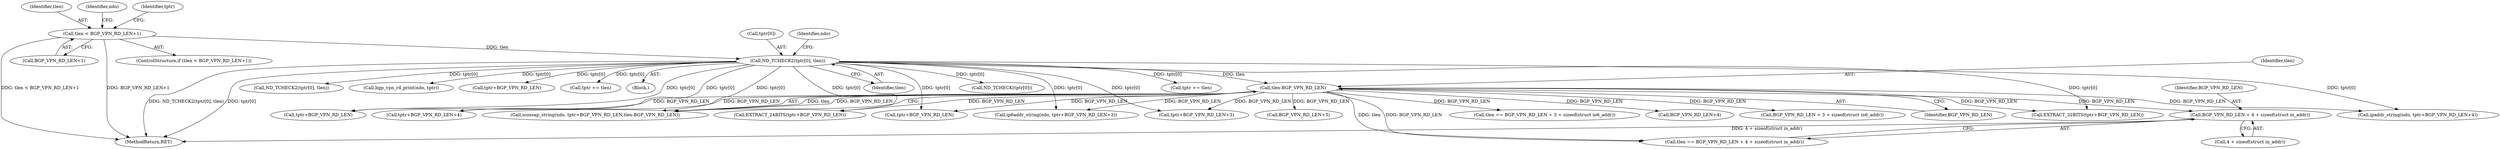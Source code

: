 digraph "0_tcpdump_13d52e9c0e7caf7e6325b0051bc90a49968be67f@API" {
"1001030" [label="(Call,BGP_VPN_RD_LEN + 4 + sizeof(struct in_addr))"];
"1001023" [label="(Call,tlen-BGP_VPN_RD_LEN)"];
"1001004" [label="(Call,ND_TCHECK2(tptr[0], tlen))"];
"1000989" [label="(Call,tlen < BGP_VPN_RD_LEN+1)"];
"1001028" [label="(Call,tlen == BGP_VPN_RD_LEN + 4 + sizeof(struct in_addr))"];
"1001011" [label="(Identifier,ndo)"];
"1001129" [label="(Call,tptr += tlen)"];
"1001047" [label="(Call,ipaddr_string(ndo, tptr+BGP_VPN_RD_LEN+4))"];
"1001049" [label="(Call,tptr+BGP_VPN_RD_LEN+4)"];
"1001091" [label="(Call,ND_TCHECK2(tptr[0], tlen))"];
"1001023" [label="(Call,tlen-BGP_VPN_RD_LEN)"];
"1001038" [label="(Call,tptr+BGP_VPN_RD_LEN)"];
"1000990" [label="(Identifier,tlen)"];
"1000989" [label="(Call,tlen < BGP_VPN_RD_LEN+1)"];
"1001057" [label="(Call,tlen == BGP_VPN_RD_LEN + 3 + sizeof(struct in6_addr))"];
"1001004" [label="(Call,ND_TCHECK2(tptr[0], tlen))"];
"1001005" [label="(Call,tptr[0])"];
"1001015" [label="(Call,bgp_vpn_rd_print(ndo, tptr))"];
"1001051" [label="(Call,BGP_VPN_RD_LEN+4)"];
"1001030" [label="(Call,BGP_VPN_RD_LEN + 4 + sizeof(struct in_addr))"];
"1001020" [label="(Call,tptr+BGP_VPN_RD_LEN)"];
"1001059" [label="(Call,BGP_VPN_RD_LEN + 3 + sizeof(struct in6_addr))"];
"1000988" [label="(ControlStructure,if (tlen < BGP_VPN_RD_LEN+1))"];
"1001025" [label="(Identifier,BGP_VPN_RD_LEN)"];
"1001024" [label="(Identifier,tlen)"];
"1001083" [label="(Call,tptr += tlen)"];
"1000991" [label="(Call,BGP_VPN_RD_LEN+1)"];
"1001003" [label="(Block,)"];
"1001076" [label="(Call,ip6addr_string(ndo, tptr+BGP_VPN_RD_LEN+3))"];
"1001032" [label="(Call,4 + sizeof(struct in_addr))"];
"1001031" [label="(Identifier,BGP_VPN_RD_LEN)"];
"1001078" [label="(Call,tptr+BGP_VPN_RD_LEN+3)"];
"1001037" [label="(Call,EXTRACT_32BITS(tptr+BGP_VPN_RD_LEN))"];
"1001018" [label="(Call,isonsap_string(ndo, tptr+BGP_VPN_RD_LEN,tlen-BGP_VPN_RD_LEN))"];
"1001080" [label="(Call,BGP_VPN_RD_LEN+3)"];
"1001008" [label="(Identifier,tlen)"];
"1001067" [label="(Call,tptr+BGP_VPN_RD_LEN)"];
"1000997" [label="(Identifier,ndo)"];
"1001132" [label="(Call,ND_TCHECK(tptr[0]))"];
"1001006" [label="(Identifier,tptr)"];
"1001066" [label="(Call,EXTRACT_24BITS(tptr+BGP_VPN_RD_LEN))"];
"1002937" [label="(MethodReturn,RET)"];
"1001030" -> "1001028"  [label="AST: "];
"1001030" -> "1001032"  [label="CFG: "];
"1001031" -> "1001030"  [label="AST: "];
"1001032" -> "1001030"  [label="AST: "];
"1001028" -> "1001030"  [label="CFG: "];
"1001030" -> "1002937"  [label="DDG: 4 + sizeof(struct in_addr)"];
"1001023" -> "1001030"  [label="DDG: BGP_VPN_RD_LEN"];
"1001023" -> "1001018"  [label="AST: "];
"1001023" -> "1001025"  [label="CFG: "];
"1001024" -> "1001023"  [label="AST: "];
"1001025" -> "1001023"  [label="AST: "];
"1001018" -> "1001023"  [label="CFG: "];
"1001023" -> "1001018"  [label="DDG: tlen"];
"1001023" -> "1001018"  [label="DDG: BGP_VPN_RD_LEN"];
"1001004" -> "1001023"  [label="DDG: tlen"];
"1001023" -> "1001028"  [label="DDG: tlen"];
"1001023" -> "1001028"  [label="DDG: BGP_VPN_RD_LEN"];
"1001023" -> "1001037"  [label="DDG: BGP_VPN_RD_LEN"];
"1001023" -> "1001038"  [label="DDG: BGP_VPN_RD_LEN"];
"1001023" -> "1001047"  [label="DDG: BGP_VPN_RD_LEN"];
"1001023" -> "1001049"  [label="DDG: BGP_VPN_RD_LEN"];
"1001023" -> "1001051"  [label="DDG: BGP_VPN_RD_LEN"];
"1001023" -> "1001057"  [label="DDG: BGP_VPN_RD_LEN"];
"1001023" -> "1001059"  [label="DDG: BGP_VPN_RD_LEN"];
"1001023" -> "1001066"  [label="DDG: BGP_VPN_RD_LEN"];
"1001023" -> "1001067"  [label="DDG: BGP_VPN_RD_LEN"];
"1001023" -> "1001076"  [label="DDG: BGP_VPN_RD_LEN"];
"1001023" -> "1001078"  [label="DDG: BGP_VPN_RD_LEN"];
"1001023" -> "1001080"  [label="DDG: BGP_VPN_RD_LEN"];
"1001004" -> "1001003"  [label="AST: "];
"1001004" -> "1001008"  [label="CFG: "];
"1001005" -> "1001004"  [label="AST: "];
"1001008" -> "1001004"  [label="AST: "];
"1001011" -> "1001004"  [label="CFG: "];
"1001004" -> "1002937"  [label="DDG: ND_TCHECK2(tptr[0], tlen)"];
"1001004" -> "1002937"  [label="DDG: tptr[0]"];
"1000989" -> "1001004"  [label="DDG: tlen"];
"1001004" -> "1001015"  [label="DDG: tptr[0]"];
"1001004" -> "1001018"  [label="DDG: tptr[0]"];
"1001004" -> "1001020"  [label="DDG: tptr[0]"];
"1001004" -> "1001037"  [label="DDG: tptr[0]"];
"1001004" -> "1001038"  [label="DDG: tptr[0]"];
"1001004" -> "1001047"  [label="DDG: tptr[0]"];
"1001004" -> "1001049"  [label="DDG: tptr[0]"];
"1001004" -> "1001066"  [label="DDG: tptr[0]"];
"1001004" -> "1001067"  [label="DDG: tptr[0]"];
"1001004" -> "1001076"  [label="DDG: tptr[0]"];
"1001004" -> "1001078"  [label="DDG: tptr[0]"];
"1001004" -> "1001083"  [label="DDG: tptr[0]"];
"1001004" -> "1001091"  [label="DDG: tptr[0]"];
"1001004" -> "1001129"  [label="DDG: tptr[0]"];
"1001004" -> "1001132"  [label="DDG: tptr[0]"];
"1000989" -> "1000988"  [label="AST: "];
"1000989" -> "1000991"  [label="CFG: "];
"1000990" -> "1000989"  [label="AST: "];
"1000991" -> "1000989"  [label="AST: "];
"1000997" -> "1000989"  [label="CFG: "];
"1001006" -> "1000989"  [label="CFG: "];
"1000989" -> "1002937"  [label="DDG: tlen < BGP_VPN_RD_LEN+1"];
"1000989" -> "1002937"  [label="DDG: BGP_VPN_RD_LEN+1"];
}

